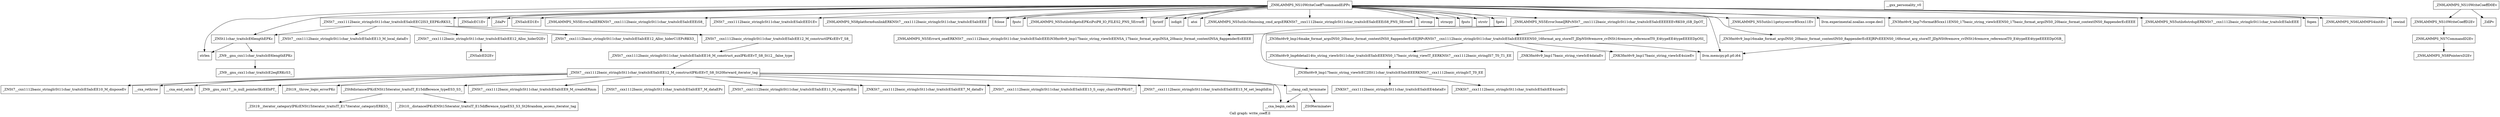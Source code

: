 digraph "Call graph: write_coeff.ll" {
	label="Call graph: write_coeff.ll";

	Node0x560748051cc0 [shape=record,label="{__cxa_begin_catch}"];
	Node0x560748052fd0 [shape=record,label="{_ZNSt7__cxx1112basic_stringIcSt11char_traitsIcESaIcEE10_M_disposeEv}"];
	Node0x560748053a50 [shape=record,label="{__cxa_rethrow}"];
	Node0x560748053f50 [shape=record,label="{__cxa_end_catch}"];
	Node0x560748055820 [shape=record,label="{__clang_call_terminate}"];
	Node0x560748055820 -> Node0x560748051cc0;
	Node0x560748055820 -> Node0x56074806af90;
	Node0x56074806ce10 [shape=record,label="{_ZN9LAMMPS_NS10WriteCoeff7commandEiPPc}"];
	Node0x56074806ce10 -> Node0x560748008020;
	Node0x56074806ce10 -> Node0x560748009c60;
	Node0x56074806ce10 -> Node0x560748023760;
	Node0x56074806ce10 -> Node0x56074806e760;
	Node0x56074806ce10 -> Node0x560748008760;
	Node0x56074806ce10 -> Node0x560748009ac0;
	Node0x56074806ce10 -> Node0x56074805be70;
	Node0x56074806ce10 -> Node0x560748020570;
	Node0x56074806ce10 -> Node0x56074801f520;
	Node0x56074806ce10 -> Node0x560748054be0;
	Node0x56074806ce10 -> Node0x56074800a9b0;
	Node0x56074806ce10 -> Node0x56074801d4d0;
	Node0x56074806ce10 -> Node0x5607480191d0;
	Node0x56074806ce10 -> Node0x560748043670;
	Node0x56074806ce10 -> Node0x560748018810;
	Node0x56074806ce10 -> Node0x560748013460;
	Node0x56074806ce10 -> Node0x560748012c30;
	Node0x56074806ce10 -> Node0x560748018330;
	Node0x56074806ce10 -> Node0x56074801b280;
	Node0x56074806ce10 -> Node0x560748027330;
	Node0x56074806ce10 -> Node0x560748006e20;
	Node0x56074806ce10 -> Node0x5607480059e0;
	Node0x56074806ce10 -> Node0x56074801db30;
	Node0x56074806ce10 -> Node0x56074806ea00;
	Node0x56074806ce10 -> Node0x5607480447b0;
	Node0x56074806ce10 -> Node0x560748055f20;
	Node0x56074806ce10 -> Node0x560748006f40;
	Node0x56074806ce10 -> Node0x56074800aa80;
	Node0x56074806ce10 -> Node0x56074800a780;
	Node0x56074806ce10 -> Node0x560748008090;
	Node0x56074806ce10 -> Node0x56074802bf90;
	Node0x560748006f40 [shape=record,label="{_ZN3fmt6v9_lmp7vformatB5cxx11ENS0_17basic_string_viewIcEENS0_17basic_format_argsINS0_20basic_format_contextINS0_8appenderEcEEEE}"];
	Node0x560748008760 [shape=record,label="{_ZN9LAMMPS_NS5Error3allERKNSt7__cxx1112basic_stringIcSt11char_traitsIcESaIcEEEiS8_}"];
	Node0x560748008020 [shape=record,label="{_ZNSaIcEC1Ev}"];
	Node0x560748009c60 [shape=record,label="{_ZNSt7__cxx1112basic_stringIcSt11char_traitsIcESaIcEEC2IS3_EEPKcRKS3_}"];
	Node0x560748009c60 -> Node0x560748025b00;
	Node0x560748009c60 -> Node0x560748027ea0;
	Node0x560748009c60 -> Node0x56074801db30;
	Node0x560748009c60 -> Node0x560748028bc0;
	Node0x560748009c60 -> Node0x56074802a0f0;
	Node0x56074802eeb0 [shape=record,label="{_ZN3fmt6v9_lmp6detail14to_string_viewIcSt11char_traitsIcESaIcEEENS0_17basic_string_viewIT_EERKNSt7__cxx1112basic_stringIS7_T0_T1_EE}"];
	Node0x56074802eeb0 -> Node0x560748030a90;
	Node0x56074802c6b0 [shape=record,label="{__gxx_personality_v0}"];
	Node0x560748009ac0 [shape=record,label="{_ZNSt7__cxx1112basic_stringIcSt11char_traitsIcESaIcEED1Ev}"];
	Node0x56074806e760 [shape=record,label="{_ZNSaIcED1Ev}"];
	Node0x560748043670 [shape=record,label="{_ZN9LAMMPS_NS5utils16missing_cmd_argsERKNSt7__cxx1112basic_stringIcSt11char_traitsIcESaIcEEEiS8_PNS_5ErrorE}"];
	Node0x56074800aa80 [shape=record,label="{_ZN9LAMMPS_NS5utils6strdupERKNSt7__cxx1112basic_stringIcSt11char_traitsIcESaIcEEE}"];
	Node0x560748008090 [shape=record,label="{_ZN9LAMMPS_NS6LAMMPS4initEv}"];
	Node0x56074800a780 [shape=record,label="{fopen}"];
	Node0x560748006e20 [shape=record,label="{_ZN9LAMMPS_NS5Error3oneIJRPcNSt7__cxx1112basic_stringIcSt11char_traitsIcESaIcEEEEEEvRKS9_iSB_DpOT_}"];
	Node0x560748006e20 -> Node0x560748030a90;
	Node0x560748006e20 -> Node0x560748031910;
	Node0x560748006e20 -> Node0x560748032170;
	Node0x5607480059e0 [shape=record,label="{_ZN9LAMMPS_NS5utils11getsyserrorB5cxx11Ev}"];
	Node0x56074800a9b0 [shape=record,label="{fprintf}"];
	Node0x56074802bf90 [shape=record,label="{rewind}"];
	Node0x560748027330 [shape=record,label="{fgets}"];
	Node0x56074801b280 [shape=record,label="{strstr}"];
	Node0x560748018330 [shape=record,label="{fputs}"];
	Node0x560748054be0 [shape=record,label="{_ZN9LAMMPS_NS5utils6sfgetsEPKciPciP8_IO_FILES2_PNS_5ErrorE}"];
	Node0x560748012c30 [shape=record,label="{strlen}"];
	Node0x560748013460 [shape=record,label="{strncpy}"];
	Node0x560748018810 [shape=record,label="{strcmp}"];
	Node0x5607480191d0 [shape=record,label="{atoi}"];
	Node0x56074801d4d0 [shape=record,label="{isdigit}"];
	Node0x56074801f520 [shape=record,label="{fputc}"];
	Node0x560748020570 [shape=record,label="{fclose}"];
	Node0x56074805be70 [shape=record,label="{_ZN9LAMMPS_NS8platform6unlinkERKNSt7__cxx1112basic_stringIcSt11char_traitsIcESaIcEEE}"];
	Node0x560748023760 [shape=record,label="{_ZdaPv}"];
	Node0x560748039f30 [shape=record,label="{_ZN9LAMMPS_NS10WriteCoeffD2Ev}"];
	Node0x560748039f30 -> Node0x56074803aba0;
	Node0x56074803bcf0 [shape=record,label="{_ZN9LAMMPS_NS10WriteCoeffD0Ev}"];
	Node0x56074803bcf0 -> Node0x560748039f30;
	Node0x56074803bcf0 -> Node0x56074803d0a0;
	Node0x56074803aba0 [shape=record,label="{_ZN9LAMMPS_NS7CommandD2Ev}"];
	Node0x56074803aba0 -> Node0x560748040e60;
	Node0x560748040e60 [shape=record,label="{_ZN9LAMMPS_NS8PointersD2Ev}"];
	Node0x56074803d0a0 [shape=record,label="{_ZdlPv}"];
	Node0x560748025b00 [shape=record,label="{_ZNSt7__cxx1112basic_stringIcSt11char_traitsIcESaIcEE13_M_local_dataEv}"];
	Node0x560748027ea0 [shape=record,label="{_ZNSt7__cxx1112basic_stringIcSt11char_traitsIcESaIcEE12_Alloc_hiderC1EPcRKS3_}"];
	Node0x560748028bc0 [shape=record,label="{_ZNSt7__cxx1112basic_stringIcSt11char_traitsIcESaIcEE12_M_constructIPKcEEvT_S8_}"];
	Node0x560748028bc0 -> Node0x5607480440b0;
	Node0x56074801db30 [shape=record,label="{_ZNSt11char_traitsIcE6lengthEPKc}"];
	Node0x56074801db30 -> Node0x560748044bb0;
	Node0x56074801db30 -> Node0x560748012c30;
	Node0x56074802a0f0 [shape=record,label="{_ZNSt7__cxx1112basic_stringIcSt11char_traitsIcESaIcEE12_Alloc_hiderD2Ev}"];
	Node0x56074802a0f0 -> Node0x560748048e80;
	Node0x5607480440b0 [shape=record,label="{_ZNSt7__cxx1112basic_stringIcSt11char_traitsIcESaIcEE16_M_construct_auxIPKcEEvT_S8_St12__false_type}"];
	Node0x5607480440b0 -> Node0x560748048f00;
	Node0x560748048f00 [shape=record,label="{_ZNSt7__cxx1112basic_stringIcSt11char_traitsIcESaIcEE12_M_constructIPKcEEvT_S8_St20forward_iterator_tag}"];
	Node0x560748048f00 -> Node0x56074804ac70;
	Node0x560748048f00 -> Node0x56074804ca60;
	Node0x560748048f00 -> Node0x56074804dd20;
	Node0x560748048f00 -> Node0x56074804e880;
	Node0x560748048f00 -> Node0x56074804eeb0;
	Node0x560748048f00 -> Node0x560748050280;
	Node0x560748048f00 -> Node0x5607480486c0;
	Node0x560748048f00 -> Node0x560748051010;
	Node0x560748048f00 -> Node0x560748051cc0;
	Node0x560748048f00 -> Node0x560748052fd0;
	Node0x560748048f00 -> Node0x560748053a50;
	Node0x560748048f00 -> Node0x560748053f50;
	Node0x560748048f00 -> Node0x560748054d10;
	Node0x560748048f00 -> Node0x560748055820;
	Node0x56074804ac70 [shape=record,label="{_ZN9__gnu_cxx17__is_null_pointerIKcEEbPT_}"];
	Node0x56074804ca60 [shape=record,label="{_ZSt19__throw_logic_errorPKc}"];
	Node0x56074804dd20 [shape=record,label="{_ZSt8distanceIPKcENSt15iterator_traitsIT_E15difference_typeES3_S3_}"];
	Node0x56074804dd20 -> Node0x5607480566c0;
	Node0x56074804dd20 -> Node0x560748053e20;
	Node0x56074804eeb0 [shape=record,label="{_ZNSt7__cxx1112basic_stringIcSt11char_traitsIcESaIcEE7_M_dataEPc}"];
	Node0x56074804e880 [shape=record,label="{_ZNSt7__cxx1112basic_stringIcSt11char_traitsIcESaIcEE9_M_createERmm}"];
	Node0x560748050280 [shape=record,label="{_ZNSt7__cxx1112basic_stringIcSt11char_traitsIcESaIcEE11_M_capacityEm}"];
	Node0x560748051010 [shape=record,label="{_ZNSt7__cxx1112basic_stringIcSt11char_traitsIcESaIcEE13_S_copy_charsEPcPKcS7_}"];
	Node0x5607480486c0 [shape=record,label="{_ZNKSt7__cxx1112basic_stringIcSt11char_traitsIcESaIcEE7_M_dataEv}"];
	Node0x56074806af90 [shape=record,label="{_ZSt9terminatev}"];
	Node0x560748054d10 [shape=record,label="{_ZNSt7__cxx1112basic_stringIcSt11char_traitsIcESaIcEE13_M_set_lengthEm}"];
	Node0x560748053e20 [shape=record,label="{_ZSt10__distanceIPKcENSt15iterator_traitsIT_E15difference_typeES3_S3_St26random_access_iterator_tag}"];
	Node0x5607480566c0 [shape=record,label="{_ZSt19__iterator_categoryIPKcENSt15iterator_traitsIT_E17iterator_categoryERKS3_}"];
	Node0x560748044bb0 [shape=record,label="{_ZN9__gnu_cxx11char_traitsIcE6lengthEPKc}"];
	Node0x560748044bb0 -> Node0x56074801aba0;
	Node0x56074801aba0 [shape=record,label="{_ZN9__gnu_cxx11char_traitsIcE2eqERKcS3_}"];
	Node0x560748048e80 [shape=record,label="{_ZNSaIcED2Ev}"];
	Node0x560748055f20 [shape=record,label="{_ZN3fmt6v9_lmp16make_format_argsINS0_20basic_format_contextINS0_8appenderEcEEJRPcEEENS0_16format_arg_storeIT_JDpNSt9remove_cvINSt16remove_referenceIT0_E4typeEE4typeEEEEDpOSB_}"];
	Node0x560748055f20 -> Node0x5607480447b0;
	Node0x5607480447b0 [shape=record,label="{llvm.memcpy.p0.p0.i64}"];
	Node0x560748032170 [shape=record,label="{_ZN9LAMMPS_NS5Error4_oneERKNSt7__cxx1112basic_stringIcSt11char_traitsIcESaIcEEEiN3fmt6v9_lmp17basic_string_viewIcEENSA_17basic_format_argsINSA_20basic_format_contextINSA_8appenderEcEEEE}"];
	Node0x560748030a90 [shape=record,label="{_ZN3fmt6v9_lmp17basic_string_viewIcEC2ISt11char_traitsIcESaIcEEERKNSt7__cxx1112basic_stringIcT_T0_EE}"];
	Node0x560748030a90 -> Node0x560748049680;
	Node0x560748030a90 -> Node0x56074804d510;
	Node0x560748031910 [shape=record,label="{_ZN3fmt6v9_lmp16make_format_argsINS0_20basic_format_contextINS0_8appenderEcEEJRPcRNSt7__cxx1112basic_stringIcSt11char_traitsIcESaIcEEEEEENS0_16format_arg_storeIT_JDpNSt9remove_cvINSt16remove_referenceIT0_E4typeEE4typeEEEEDpOSI_}"];
	Node0x560748031910 -> Node0x56074802eeb0;
	Node0x560748031910 -> Node0x5607480447b0;
	Node0x560748031910 -> Node0x560748025cf0;
	Node0x560748031910 -> Node0x5607480245a0;
	Node0x560748049680 [shape=record,label="{_ZNKSt7__cxx1112basic_stringIcSt11char_traitsIcESaIcEE4dataEv}"];
	Node0x56074804d510 [shape=record,label="{_ZNKSt7__cxx1112basic_stringIcSt11char_traitsIcESaIcEE4sizeEv}"];
	Node0x560748025cf0 [shape=record,label="{_ZNK3fmt6v9_lmp17basic_string_viewIcE4dataEv}"];
	Node0x5607480245a0 [shape=record,label="{_ZNK3fmt6v9_lmp17basic_string_viewIcE4sizeEv}"];
	Node0x56074806ea00 [shape=record,label="{llvm.experimental.noalias.scope.decl}"];
}
